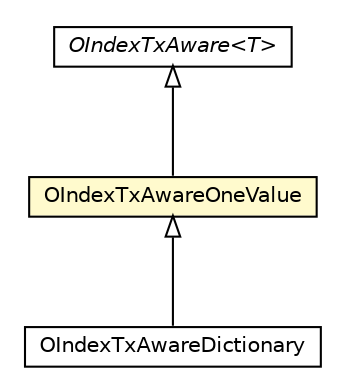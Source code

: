 #!/usr/local/bin/dot
#
# Class diagram 
# Generated by UMLGraph version R5_6-24-gf6e263 (http://www.umlgraph.org/)
#

digraph G {
	edge [fontname="Helvetica",fontsize=10,labelfontname="Helvetica",labelfontsize=10];
	node [fontname="Helvetica",fontsize=10,shape=plaintext];
	nodesep=0.25;
	ranksep=0.5;
	// com.orientechnologies.orient.core.index.OIndexTxAware<T>
	c2131031 [label=<<table title="com.orientechnologies.orient.core.index.OIndexTxAware" border="0" cellborder="1" cellspacing="0" cellpadding="2" port="p" href="./OIndexTxAware.html">
		<tr><td><table border="0" cellspacing="0" cellpadding="1">
<tr><td align="center" balign="center"><font face="Helvetica-Oblique"> OIndexTxAware&lt;T&gt; </font></td></tr>
		</table></td></tr>
		</table>>, URL="./OIndexTxAware.html", fontname="Helvetica", fontcolor="black", fontsize=10.0];
	// com.orientechnologies.orient.core.index.OIndexTxAwareOneValue
	c2131039 [label=<<table title="com.orientechnologies.orient.core.index.OIndexTxAwareOneValue" border="0" cellborder="1" cellspacing="0" cellpadding="2" port="p" bgcolor="lemonChiffon" href="./OIndexTxAwareOneValue.html">
		<tr><td><table border="0" cellspacing="0" cellpadding="1">
<tr><td align="center" balign="center"> OIndexTxAwareOneValue </td></tr>
		</table></td></tr>
		</table>>, URL="./OIndexTxAwareOneValue.html", fontname="Helvetica", fontcolor="black", fontsize=10.0];
	// com.orientechnologies.orient.core.index.OIndexTxAwareDictionary
	c2131048 [label=<<table title="com.orientechnologies.orient.core.index.OIndexTxAwareDictionary" border="0" cellborder="1" cellspacing="0" cellpadding="2" port="p" href="./OIndexTxAwareDictionary.html">
		<tr><td><table border="0" cellspacing="0" cellpadding="1">
<tr><td align="center" balign="center"> OIndexTxAwareDictionary </td></tr>
		</table></td></tr>
		</table>>, URL="./OIndexTxAwareDictionary.html", fontname="Helvetica", fontcolor="black", fontsize=10.0];
	//com.orientechnologies.orient.core.index.OIndexTxAwareOneValue extends com.orientechnologies.orient.core.index.OIndexTxAware<com.orientechnologies.orient.core.db.record.OIdentifiable>
	c2131031:p -> c2131039:p [dir=back,arrowtail=empty];
	//com.orientechnologies.orient.core.index.OIndexTxAwareDictionary extends com.orientechnologies.orient.core.index.OIndexTxAwareOneValue
	c2131039:p -> c2131048:p [dir=back,arrowtail=empty];
}

